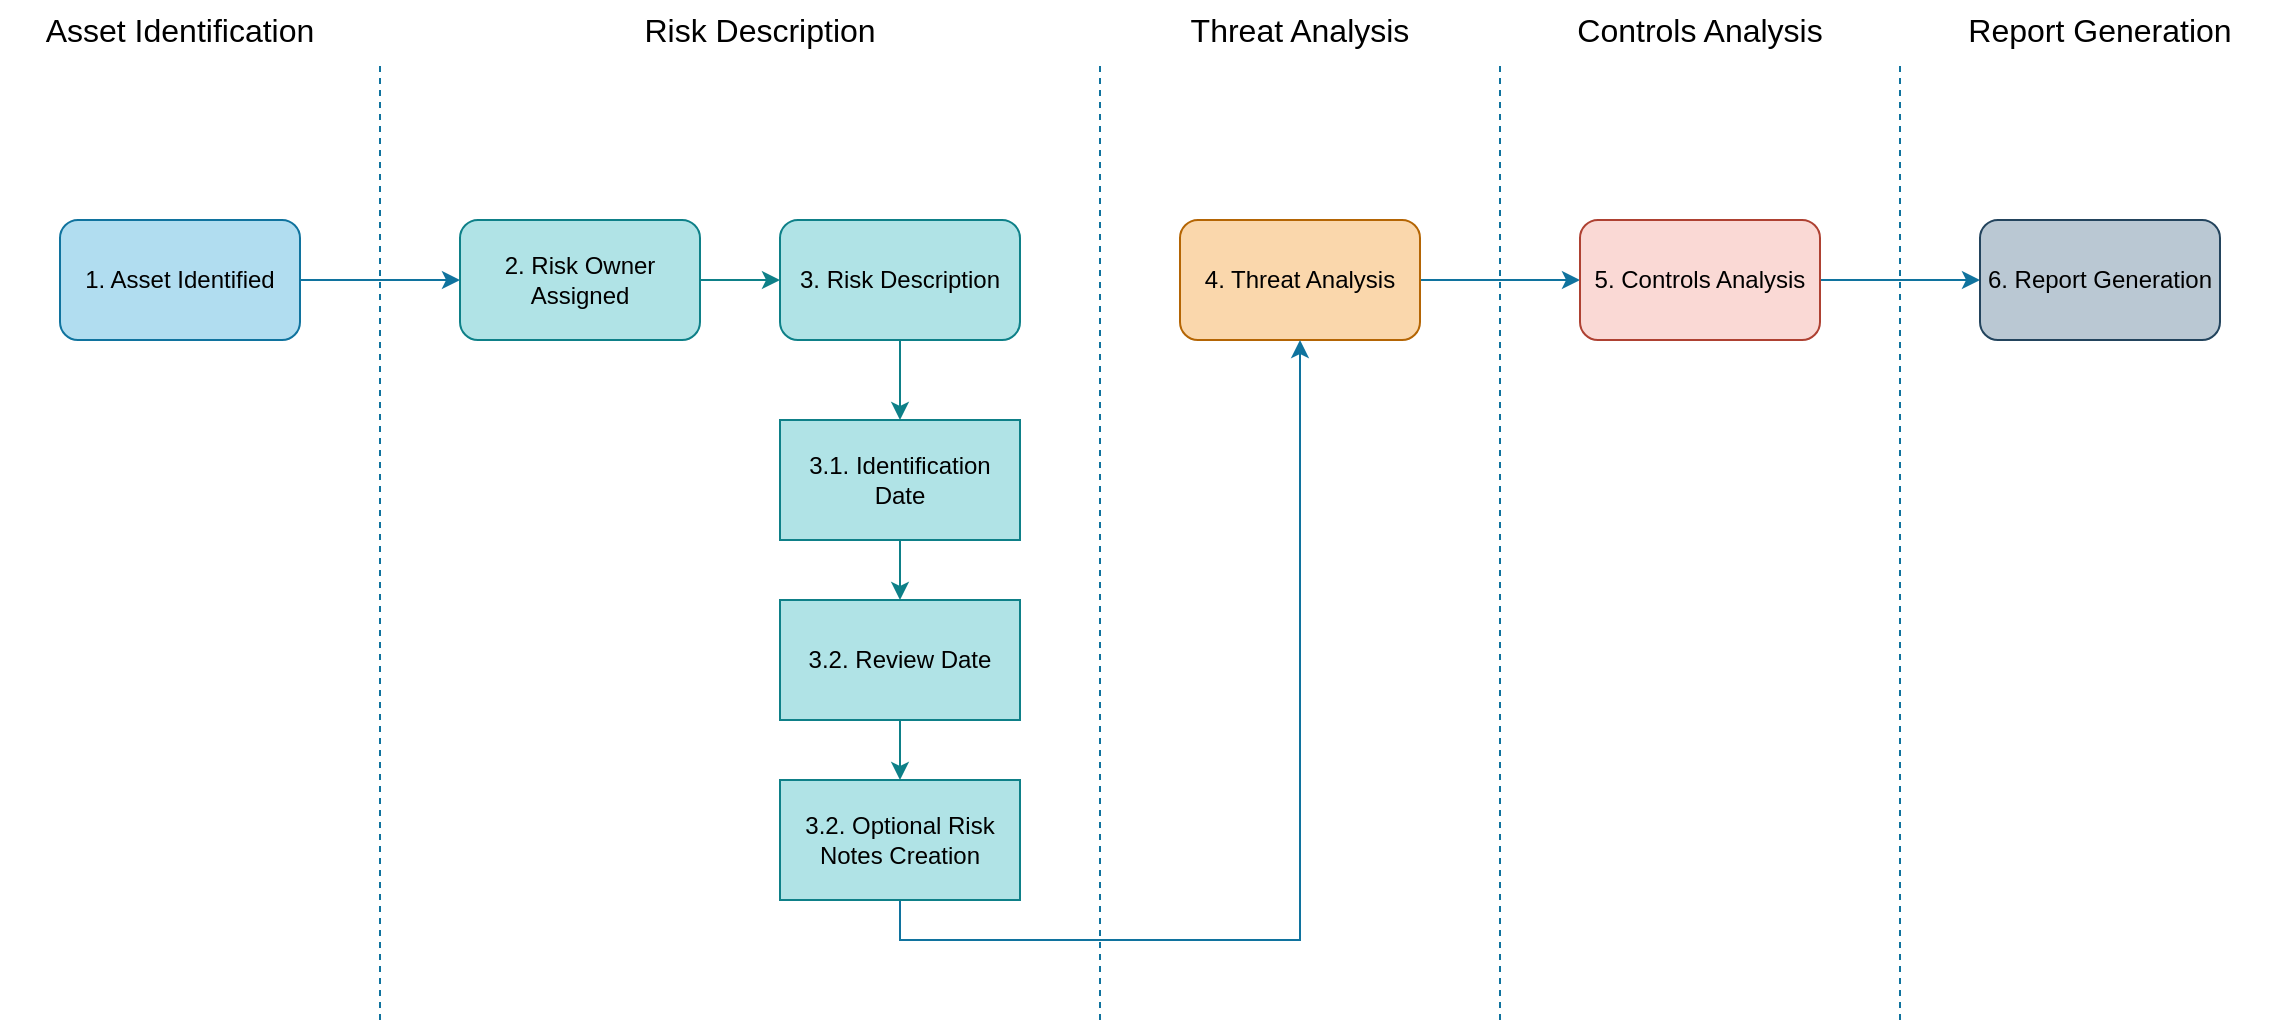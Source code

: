 <mxfile version="21.6.6" type="device">
  <diagram name="Page-1" id="Pf4ZqPvS5ubic4LbeftZ">
    <mxGraphModel dx="2074" dy="1073" grid="1" gridSize="10" guides="1" tooltips="1" connect="1" arrows="1" fold="1" page="1" pageScale="1" pageWidth="1169" pageHeight="827" math="0" shadow="0">
      <root>
        <mxCell id="0" />
        <mxCell id="1" parent="0" />
        <mxCell id="9u9uwauOA2MTBnKvutFg-3" style="edgeStyle=orthogonalEdgeStyle;rounded=0;orthogonalLoop=1;jettySize=auto;html=1;exitX=1;exitY=0.5;exitDx=0;exitDy=0;entryX=0;entryY=0.5;entryDx=0;entryDy=0;fillColor=#b1ddf0;strokeColor=#10739e;" edge="1" parent="1" source="9u9uwauOA2MTBnKvutFg-1" target="9u9uwauOA2MTBnKvutFg-2">
          <mxGeometry relative="1" as="geometry" />
        </mxCell>
        <mxCell id="9u9uwauOA2MTBnKvutFg-1" value="1. Asset Identified" style="rounded=1;whiteSpace=wrap;html=1;fillColor=#b1ddf0;strokeColor=#10739e;" vertex="1" parent="1">
          <mxGeometry x="40" y="280" width="120" height="60" as="geometry" />
        </mxCell>
        <mxCell id="9u9uwauOA2MTBnKvutFg-12" style="edgeStyle=orthogonalEdgeStyle;rounded=0;orthogonalLoop=1;jettySize=auto;html=1;exitX=1;exitY=0.5;exitDx=0;exitDy=0;entryX=0;entryY=0.5;entryDx=0;entryDy=0;fillColor=#b0e3e6;strokeColor=#0e8088;" edge="1" parent="1" source="9u9uwauOA2MTBnKvutFg-2" target="9u9uwauOA2MTBnKvutFg-4">
          <mxGeometry relative="1" as="geometry" />
        </mxCell>
        <mxCell id="9u9uwauOA2MTBnKvutFg-2" value="2. Risk Owner Assigned" style="rounded=1;whiteSpace=wrap;html=1;fillColor=#b0e3e6;strokeColor=#0e8088;" vertex="1" parent="1">
          <mxGeometry x="240" y="280" width="120" height="60" as="geometry" />
        </mxCell>
        <mxCell id="9u9uwauOA2MTBnKvutFg-7" style="edgeStyle=orthogonalEdgeStyle;rounded=0;orthogonalLoop=1;jettySize=auto;html=1;exitX=0.5;exitY=1;exitDx=0;exitDy=0;entryX=0.5;entryY=0;entryDx=0;entryDy=0;fillColor=#b0e3e6;strokeColor=#0e8088;" edge="1" parent="1" source="9u9uwauOA2MTBnKvutFg-4" target="9u9uwauOA2MTBnKvutFg-6">
          <mxGeometry relative="1" as="geometry" />
        </mxCell>
        <mxCell id="9u9uwauOA2MTBnKvutFg-4" value="3. Risk Description" style="rounded=1;whiteSpace=wrap;html=1;fillColor=#b0e3e6;strokeColor=#0e8088;" vertex="1" parent="1">
          <mxGeometry x="400" y="280" width="120" height="60" as="geometry" />
        </mxCell>
        <mxCell id="9u9uwauOA2MTBnKvutFg-16" style="edgeStyle=orthogonalEdgeStyle;rounded=0;orthogonalLoop=1;jettySize=auto;html=1;exitX=1;exitY=0.5;exitDx=0;exitDy=0;entryX=0;entryY=0.5;entryDx=0;entryDy=0;fillColor=#b1ddf0;strokeColor=#10739e;" edge="1" parent="1" source="9u9uwauOA2MTBnKvutFg-5" target="9u9uwauOA2MTBnKvutFg-13">
          <mxGeometry relative="1" as="geometry" />
        </mxCell>
        <mxCell id="9u9uwauOA2MTBnKvutFg-5" value="4. Threat Analysis" style="rounded=1;whiteSpace=wrap;html=1;fillColor=#fad7ac;strokeColor=#b46504;" vertex="1" parent="1">
          <mxGeometry x="600" y="280" width="120" height="60" as="geometry" />
        </mxCell>
        <mxCell id="9u9uwauOA2MTBnKvutFg-9" style="edgeStyle=orthogonalEdgeStyle;rounded=0;orthogonalLoop=1;jettySize=auto;html=1;exitX=0.5;exitY=1;exitDx=0;exitDy=0;entryX=0.5;entryY=0;entryDx=0;entryDy=0;fillColor=#b0e3e6;strokeColor=#0e8088;" edge="1" parent="1" source="9u9uwauOA2MTBnKvutFg-6" target="9u9uwauOA2MTBnKvutFg-8">
          <mxGeometry relative="1" as="geometry" />
        </mxCell>
        <mxCell id="9u9uwauOA2MTBnKvutFg-6" value="3.1. Identification Date" style="rounded=0;whiteSpace=wrap;html=1;fillColor=#b0e3e6;strokeColor=#0e8088;" vertex="1" parent="1">
          <mxGeometry x="400" y="380" width="120" height="60" as="geometry" />
        </mxCell>
        <mxCell id="9u9uwauOA2MTBnKvutFg-11" style="edgeStyle=orthogonalEdgeStyle;rounded=0;orthogonalLoop=1;jettySize=auto;html=1;exitX=0.5;exitY=1;exitDx=0;exitDy=0;fillColor=#b0e3e6;strokeColor=#0e8088;" edge="1" parent="1" source="9u9uwauOA2MTBnKvutFg-8" target="9u9uwauOA2MTBnKvutFg-10">
          <mxGeometry relative="1" as="geometry" />
        </mxCell>
        <mxCell id="9u9uwauOA2MTBnKvutFg-8" value="3.2. Review Date" style="rounded=0;whiteSpace=wrap;html=1;fillColor=#b0e3e6;strokeColor=#0e8088;" vertex="1" parent="1">
          <mxGeometry x="400" y="470" width="120" height="60" as="geometry" />
        </mxCell>
        <mxCell id="9u9uwauOA2MTBnKvutFg-18" style="edgeStyle=orthogonalEdgeStyle;rounded=0;orthogonalLoop=1;jettySize=auto;html=1;exitX=0.5;exitY=1;exitDx=0;exitDy=0;entryX=0.5;entryY=1;entryDx=0;entryDy=0;fillColor=#b1ddf0;strokeColor=#10739e;" edge="1" parent="1" source="9u9uwauOA2MTBnKvutFg-10" target="9u9uwauOA2MTBnKvutFg-5">
          <mxGeometry relative="1" as="geometry" />
        </mxCell>
        <mxCell id="9u9uwauOA2MTBnKvutFg-10" value="3.2. Optional Risk Notes Creation" style="rounded=0;whiteSpace=wrap;html=1;fillColor=#b0e3e6;strokeColor=#0e8088;" vertex="1" parent="1">
          <mxGeometry x="400" y="560" width="120" height="60" as="geometry" />
        </mxCell>
        <mxCell id="9u9uwauOA2MTBnKvutFg-17" style="edgeStyle=orthogonalEdgeStyle;rounded=0;orthogonalLoop=1;jettySize=auto;html=1;exitX=1;exitY=0.5;exitDx=0;exitDy=0;entryX=0;entryY=0.5;entryDx=0;entryDy=0;fillColor=#b1ddf0;strokeColor=#10739e;" edge="1" parent="1" source="9u9uwauOA2MTBnKvutFg-13" target="9u9uwauOA2MTBnKvutFg-14">
          <mxGeometry relative="1" as="geometry" />
        </mxCell>
        <mxCell id="9u9uwauOA2MTBnKvutFg-13" value="5. Controls Analysis" style="rounded=1;whiteSpace=wrap;html=1;fillColor=#fad9d5;strokeColor=#ae4132;" vertex="1" parent="1">
          <mxGeometry x="800" y="280" width="120" height="60" as="geometry" />
        </mxCell>
        <mxCell id="9u9uwauOA2MTBnKvutFg-14" value="6. Report Generation" style="rounded=1;whiteSpace=wrap;html=1;fillColor=#bac8d3;strokeColor=#23445d;" vertex="1" parent="1">
          <mxGeometry x="1000" y="280" width="120" height="60" as="geometry" />
        </mxCell>
        <mxCell id="9u9uwauOA2MTBnKvutFg-20" value="" style="endArrow=none;dashed=1;html=1;rounded=0;fillColor=#b1ddf0;strokeColor=#10739e;" edge="1" parent="1">
          <mxGeometry width="50" height="50" relative="1" as="geometry">
            <mxPoint x="560" y="680" as="sourcePoint" />
            <mxPoint x="560" y="200" as="targetPoint" />
          </mxGeometry>
        </mxCell>
        <mxCell id="9u9uwauOA2MTBnKvutFg-21" value="" style="endArrow=none;dashed=1;html=1;rounded=0;fillColor=#b1ddf0;strokeColor=#10739e;" edge="1" parent="1">
          <mxGeometry width="50" height="50" relative="1" as="geometry">
            <mxPoint x="760" y="680" as="sourcePoint" />
            <mxPoint x="760" y="200" as="targetPoint" />
          </mxGeometry>
        </mxCell>
        <mxCell id="9u9uwauOA2MTBnKvutFg-22" value="" style="endArrow=none;dashed=1;html=1;rounded=0;fillColor=#b1ddf0;strokeColor=#10739e;" edge="1" parent="1">
          <mxGeometry width="50" height="50" relative="1" as="geometry">
            <mxPoint x="960" y="680" as="sourcePoint" />
            <mxPoint x="960" y="200" as="targetPoint" />
          </mxGeometry>
        </mxCell>
        <mxCell id="9u9uwauOA2MTBnKvutFg-24" value="" style="endArrow=none;dashed=1;html=1;rounded=0;fillColor=#b1ddf0;strokeColor=#10739e;" edge="1" parent="1">
          <mxGeometry width="50" height="50" relative="1" as="geometry">
            <mxPoint x="200" y="680" as="sourcePoint" />
            <mxPoint x="200" y="200" as="targetPoint" />
          </mxGeometry>
        </mxCell>
        <mxCell id="9u9uwauOA2MTBnKvutFg-26" value="&lt;font style=&quot;font-size: 16px;&quot;&gt;Asset Identification&lt;/font&gt;" style="text;html=1;align=center;verticalAlign=middle;whiteSpace=wrap;rounded=0;" vertex="1" parent="1">
          <mxGeometry x="10" y="170" width="180" height="30" as="geometry" />
        </mxCell>
        <mxCell id="9u9uwauOA2MTBnKvutFg-27" value="&lt;font style=&quot;font-size: 16px;&quot;&gt;Risk Description&lt;/font&gt;" style="text;html=1;align=center;verticalAlign=middle;whiteSpace=wrap;rounded=0;" vertex="1" parent="1">
          <mxGeometry x="300" y="170" width="180" height="30" as="geometry" />
        </mxCell>
        <mxCell id="9u9uwauOA2MTBnKvutFg-28" value="&lt;font style=&quot;font-size: 16px;&quot;&gt;Threat Analysis&lt;/font&gt;" style="text;html=1;align=center;verticalAlign=middle;whiteSpace=wrap;rounded=0;" vertex="1" parent="1">
          <mxGeometry x="570" y="170" width="180" height="30" as="geometry" />
        </mxCell>
        <mxCell id="9u9uwauOA2MTBnKvutFg-29" value="&lt;font style=&quot;font-size: 16px;&quot;&gt;Controls Analysis&lt;/font&gt;" style="text;html=1;align=center;verticalAlign=middle;whiteSpace=wrap;rounded=0;" vertex="1" parent="1">
          <mxGeometry x="770" y="170" width="180" height="30" as="geometry" />
        </mxCell>
        <mxCell id="9u9uwauOA2MTBnKvutFg-30" value="&lt;font style=&quot;font-size: 16px;&quot;&gt;Report Generation&lt;/font&gt;" style="text;html=1;align=center;verticalAlign=middle;whiteSpace=wrap;rounded=0;" vertex="1" parent="1">
          <mxGeometry x="970" y="170" width="180" height="30" as="geometry" />
        </mxCell>
      </root>
    </mxGraphModel>
  </diagram>
</mxfile>
